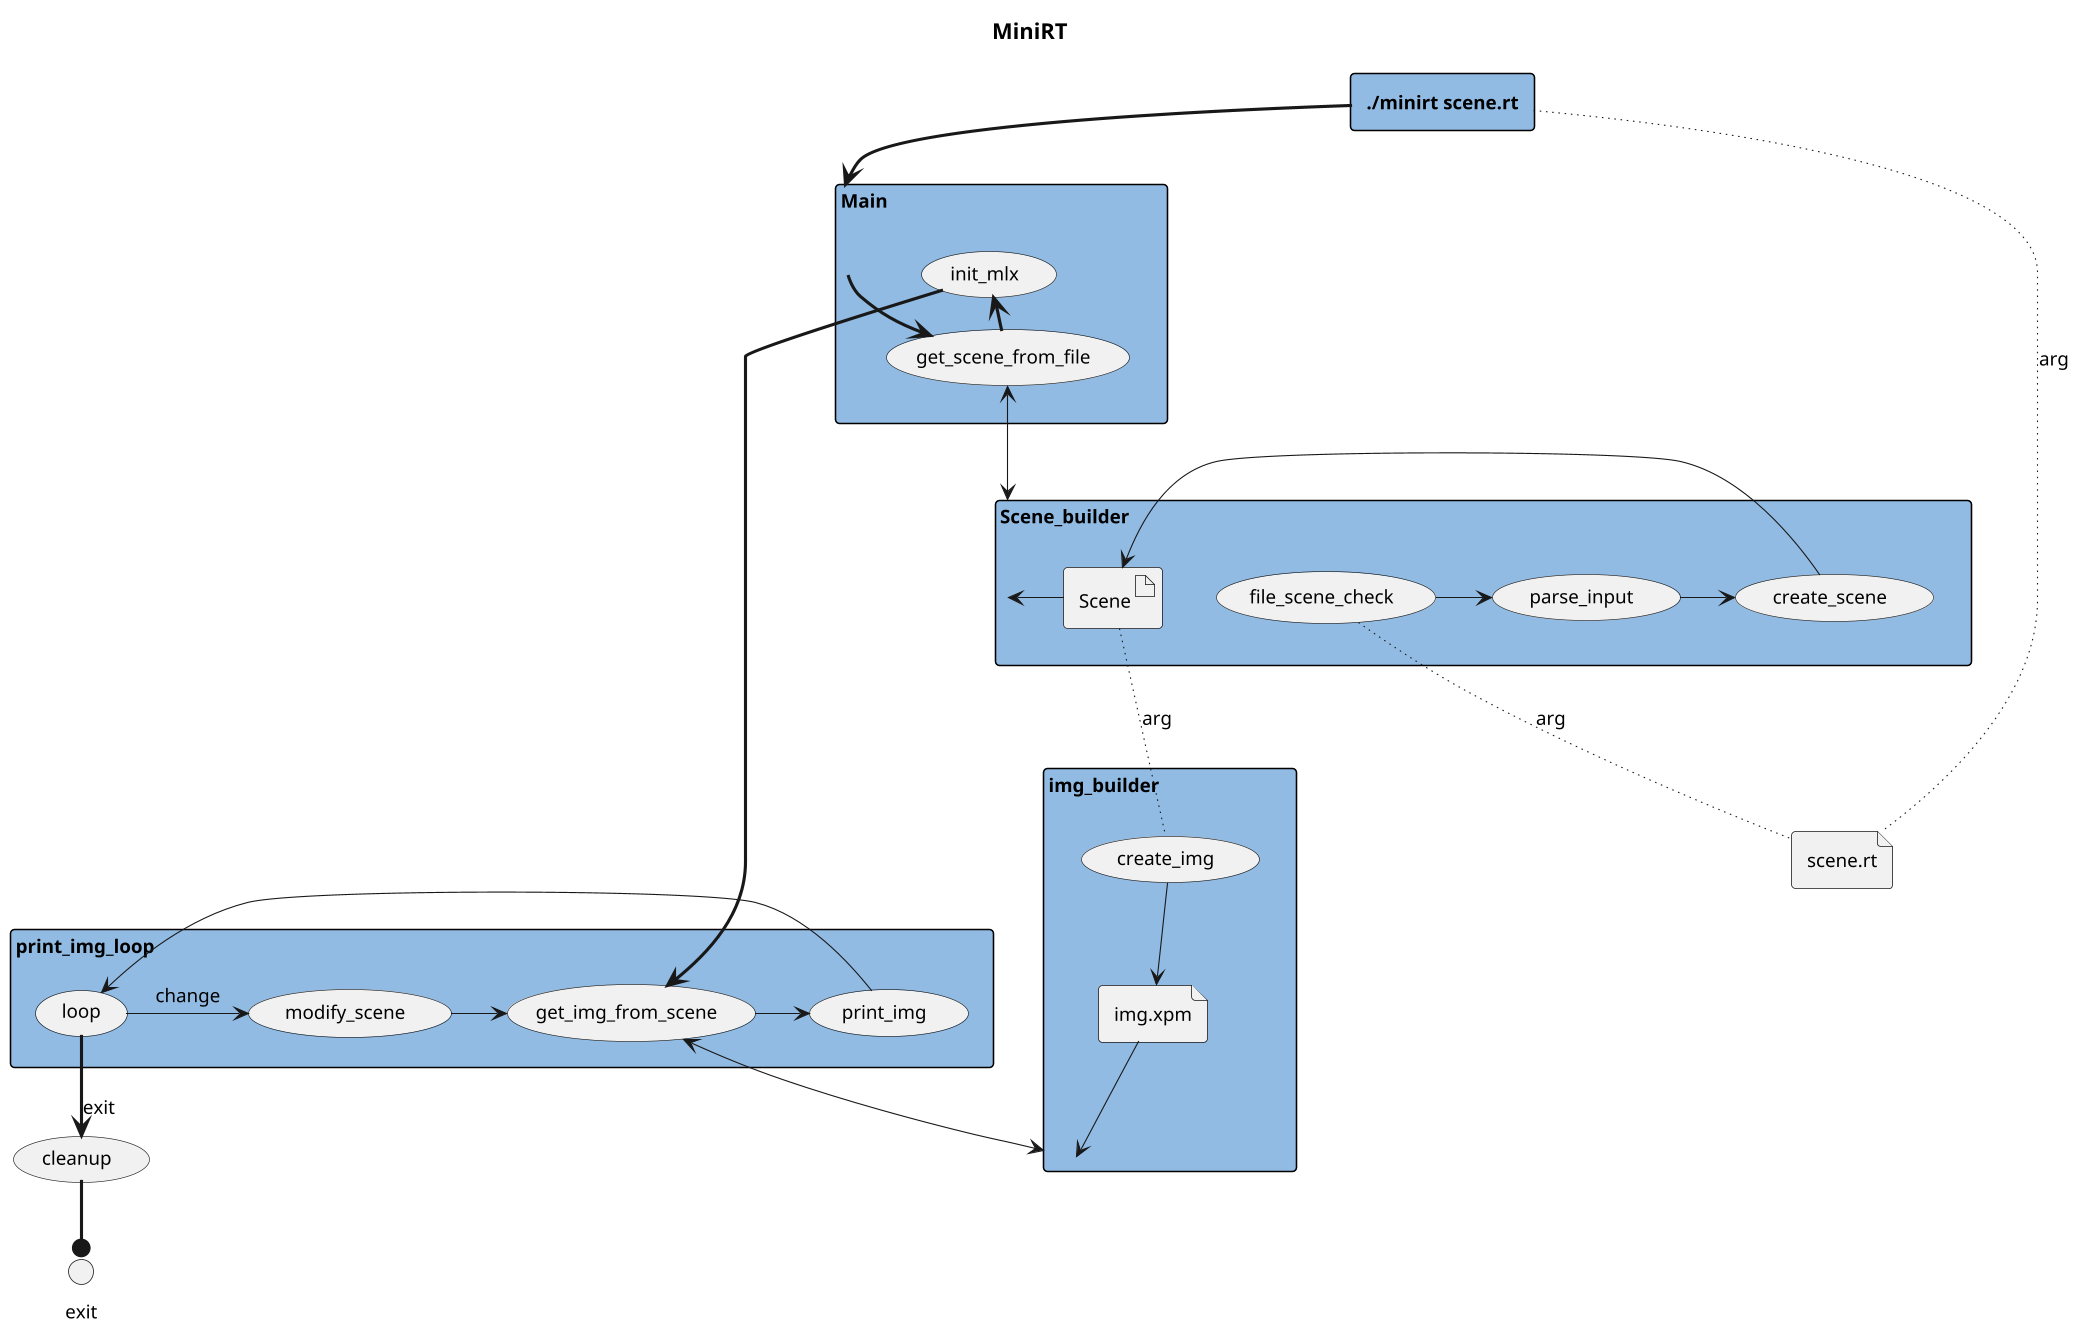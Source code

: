 @startuml RT
Title MiniRT
skinparam monochrome false
skinparam ranksep 20
skinparam dpi 150
skinparam arrowThickness 0.7
skinparam packageTitleAlignment left
skinparam usecaseBorderThickness 0.4
skinparam defaultFontSize 12
skinparam rectangleBorderThickness 1

<style>
rectangle {
  BackGroundColor #91bbe3
  LineThickness 1
  LineColor black
}
</style>

rectangle "Main" {
  (init_mlx)
  (get_scene_from_file)
}



rectangle "Scene_builder" {
	(file_scene_check)
  (parse_input)
  (create_scene)
	artifact "Scene" {

	}
}

rectangle "img_builder" {
	(create_img)
	file img.xpm
}

rectangle "print_img_loop" {
	(get_img_from_scene)
	(print_img)
	(loop)
	(modify_scene)

}


file scene.rt
(cleanup)
circle exit
rectangle "<b>./minirt scene.rt</b>" as main_ts


Main ==> get_scene_from_file
(init_mlx) <== (get_scene_from_file)
(get_scene_from_file) <--> Scene_builder
(init_mlx) ==> get_img_from_scene
main_ts ~~ scene.rt : arg
file_scene_check ~~ scene.rt : arg
main_ts ==> Main
(loop) ==> (cleanup) : exit
(loop) <- (print_img)
(parse_input) -> (create_scene)
(create_scene) -> Scene
get_img_from_scene <--> img_builder
(cleanup) ==@ (exit)
Scene -> Scene_builder
(create_img) --> img.xpm
img.xpm --> img_builder
Scene ~~ create_img : arg
get_img_from_scene -> print_img
(loop) -> modify_scene : change
file_scene_check -> parse_input
modify_scene -> get_img_from_scene

newpage
title Test
circle circle
folder folder [
This is a <b>folder
----
You can use separator
====
of different kind
....
and style
]
@enduml